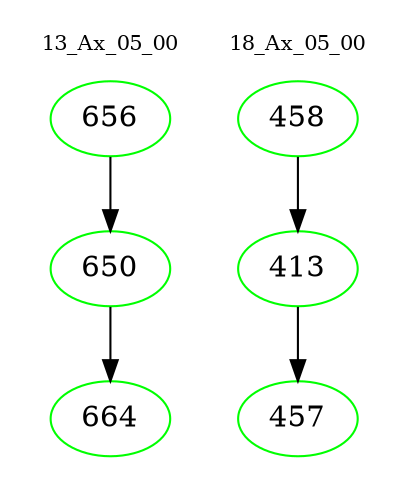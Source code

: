 digraph{
subgraph cluster_0 {
color = white
label = "13_Ax_05_00";
fontsize=10;
T0_656 [label="656", color="green"]
T0_656 -> T0_650 [color="black"]
T0_650 [label="650", color="green"]
T0_650 -> T0_664 [color="black"]
T0_664 [label="664", color="green"]
}
subgraph cluster_1 {
color = white
label = "18_Ax_05_00";
fontsize=10;
T1_458 [label="458", color="green"]
T1_458 -> T1_413 [color="black"]
T1_413 [label="413", color="green"]
T1_413 -> T1_457 [color="black"]
T1_457 [label="457", color="green"]
}
}
